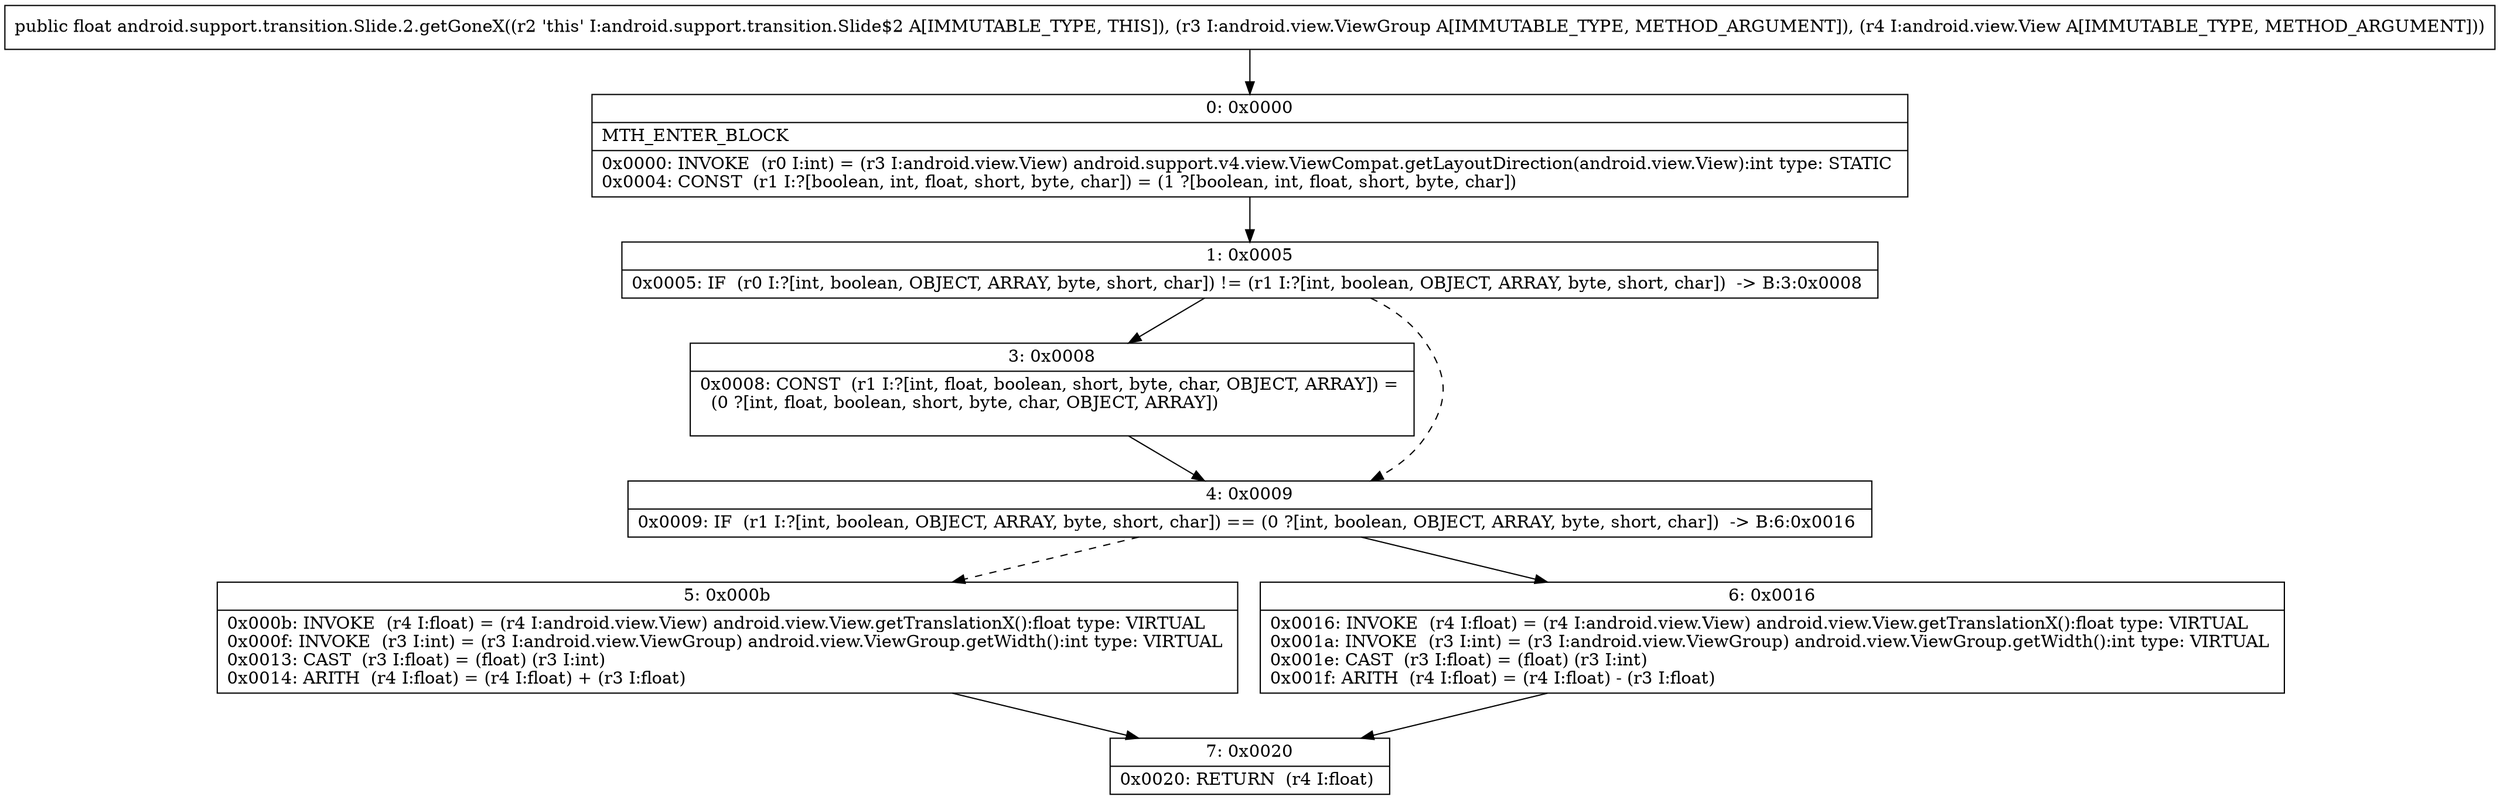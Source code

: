 digraph "CFG forandroid.support.transition.Slide.2.getGoneX(Landroid\/view\/ViewGroup;Landroid\/view\/View;)F" {
Node_0 [shape=record,label="{0\:\ 0x0000|MTH_ENTER_BLOCK\l|0x0000: INVOKE  (r0 I:int) = (r3 I:android.view.View) android.support.v4.view.ViewCompat.getLayoutDirection(android.view.View):int type: STATIC \l0x0004: CONST  (r1 I:?[boolean, int, float, short, byte, char]) = (1 ?[boolean, int, float, short, byte, char]) \l}"];
Node_1 [shape=record,label="{1\:\ 0x0005|0x0005: IF  (r0 I:?[int, boolean, OBJECT, ARRAY, byte, short, char]) != (r1 I:?[int, boolean, OBJECT, ARRAY, byte, short, char])  \-\> B:3:0x0008 \l}"];
Node_3 [shape=record,label="{3\:\ 0x0008|0x0008: CONST  (r1 I:?[int, float, boolean, short, byte, char, OBJECT, ARRAY]) = \l  (0 ?[int, float, boolean, short, byte, char, OBJECT, ARRAY])\l \l}"];
Node_4 [shape=record,label="{4\:\ 0x0009|0x0009: IF  (r1 I:?[int, boolean, OBJECT, ARRAY, byte, short, char]) == (0 ?[int, boolean, OBJECT, ARRAY, byte, short, char])  \-\> B:6:0x0016 \l}"];
Node_5 [shape=record,label="{5\:\ 0x000b|0x000b: INVOKE  (r4 I:float) = (r4 I:android.view.View) android.view.View.getTranslationX():float type: VIRTUAL \l0x000f: INVOKE  (r3 I:int) = (r3 I:android.view.ViewGroup) android.view.ViewGroup.getWidth():int type: VIRTUAL \l0x0013: CAST  (r3 I:float) = (float) (r3 I:int) \l0x0014: ARITH  (r4 I:float) = (r4 I:float) + (r3 I:float) \l}"];
Node_6 [shape=record,label="{6\:\ 0x0016|0x0016: INVOKE  (r4 I:float) = (r4 I:android.view.View) android.view.View.getTranslationX():float type: VIRTUAL \l0x001a: INVOKE  (r3 I:int) = (r3 I:android.view.ViewGroup) android.view.ViewGroup.getWidth():int type: VIRTUAL \l0x001e: CAST  (r3 I:float) = (float) (r3 I:int) \l0x001f: ARITH  (r4 I:float) = (r4 I:float) \- (r3 I:float) \l}"];
Node_7 [shape=record,label="{7\:\ 0x0020|0x0020: RETURN  (r4 I:float) \l}"];
MethodNode[shape=record,label="{public float android.support.transition.Slide.2.getGoneX((r2 'this' I:android.support.transition.Slide$2 A[IMMUTABLE_TYPE, THIS]), (r3 I:android.view.ViewGroup A[IMMUTABLE_TYPE, METHOD_ARGUMENT]), (r4 I:android.view.View A[IMMUTABLE_TYPE, METHOD_ARGUMENT])) }"];
MethodNode -> Node_0;
Node_0 -> Node_1;
Node_1 -> Node_3;
Node_1 -> Node_4[style=dashed];
Node_3 -> Node_4;
Node_4 -> Node_5[style=dashed];
Node_4 -> Node_6;
Node_5 -> Node_7;
Node_6 -> Node_7;
}

